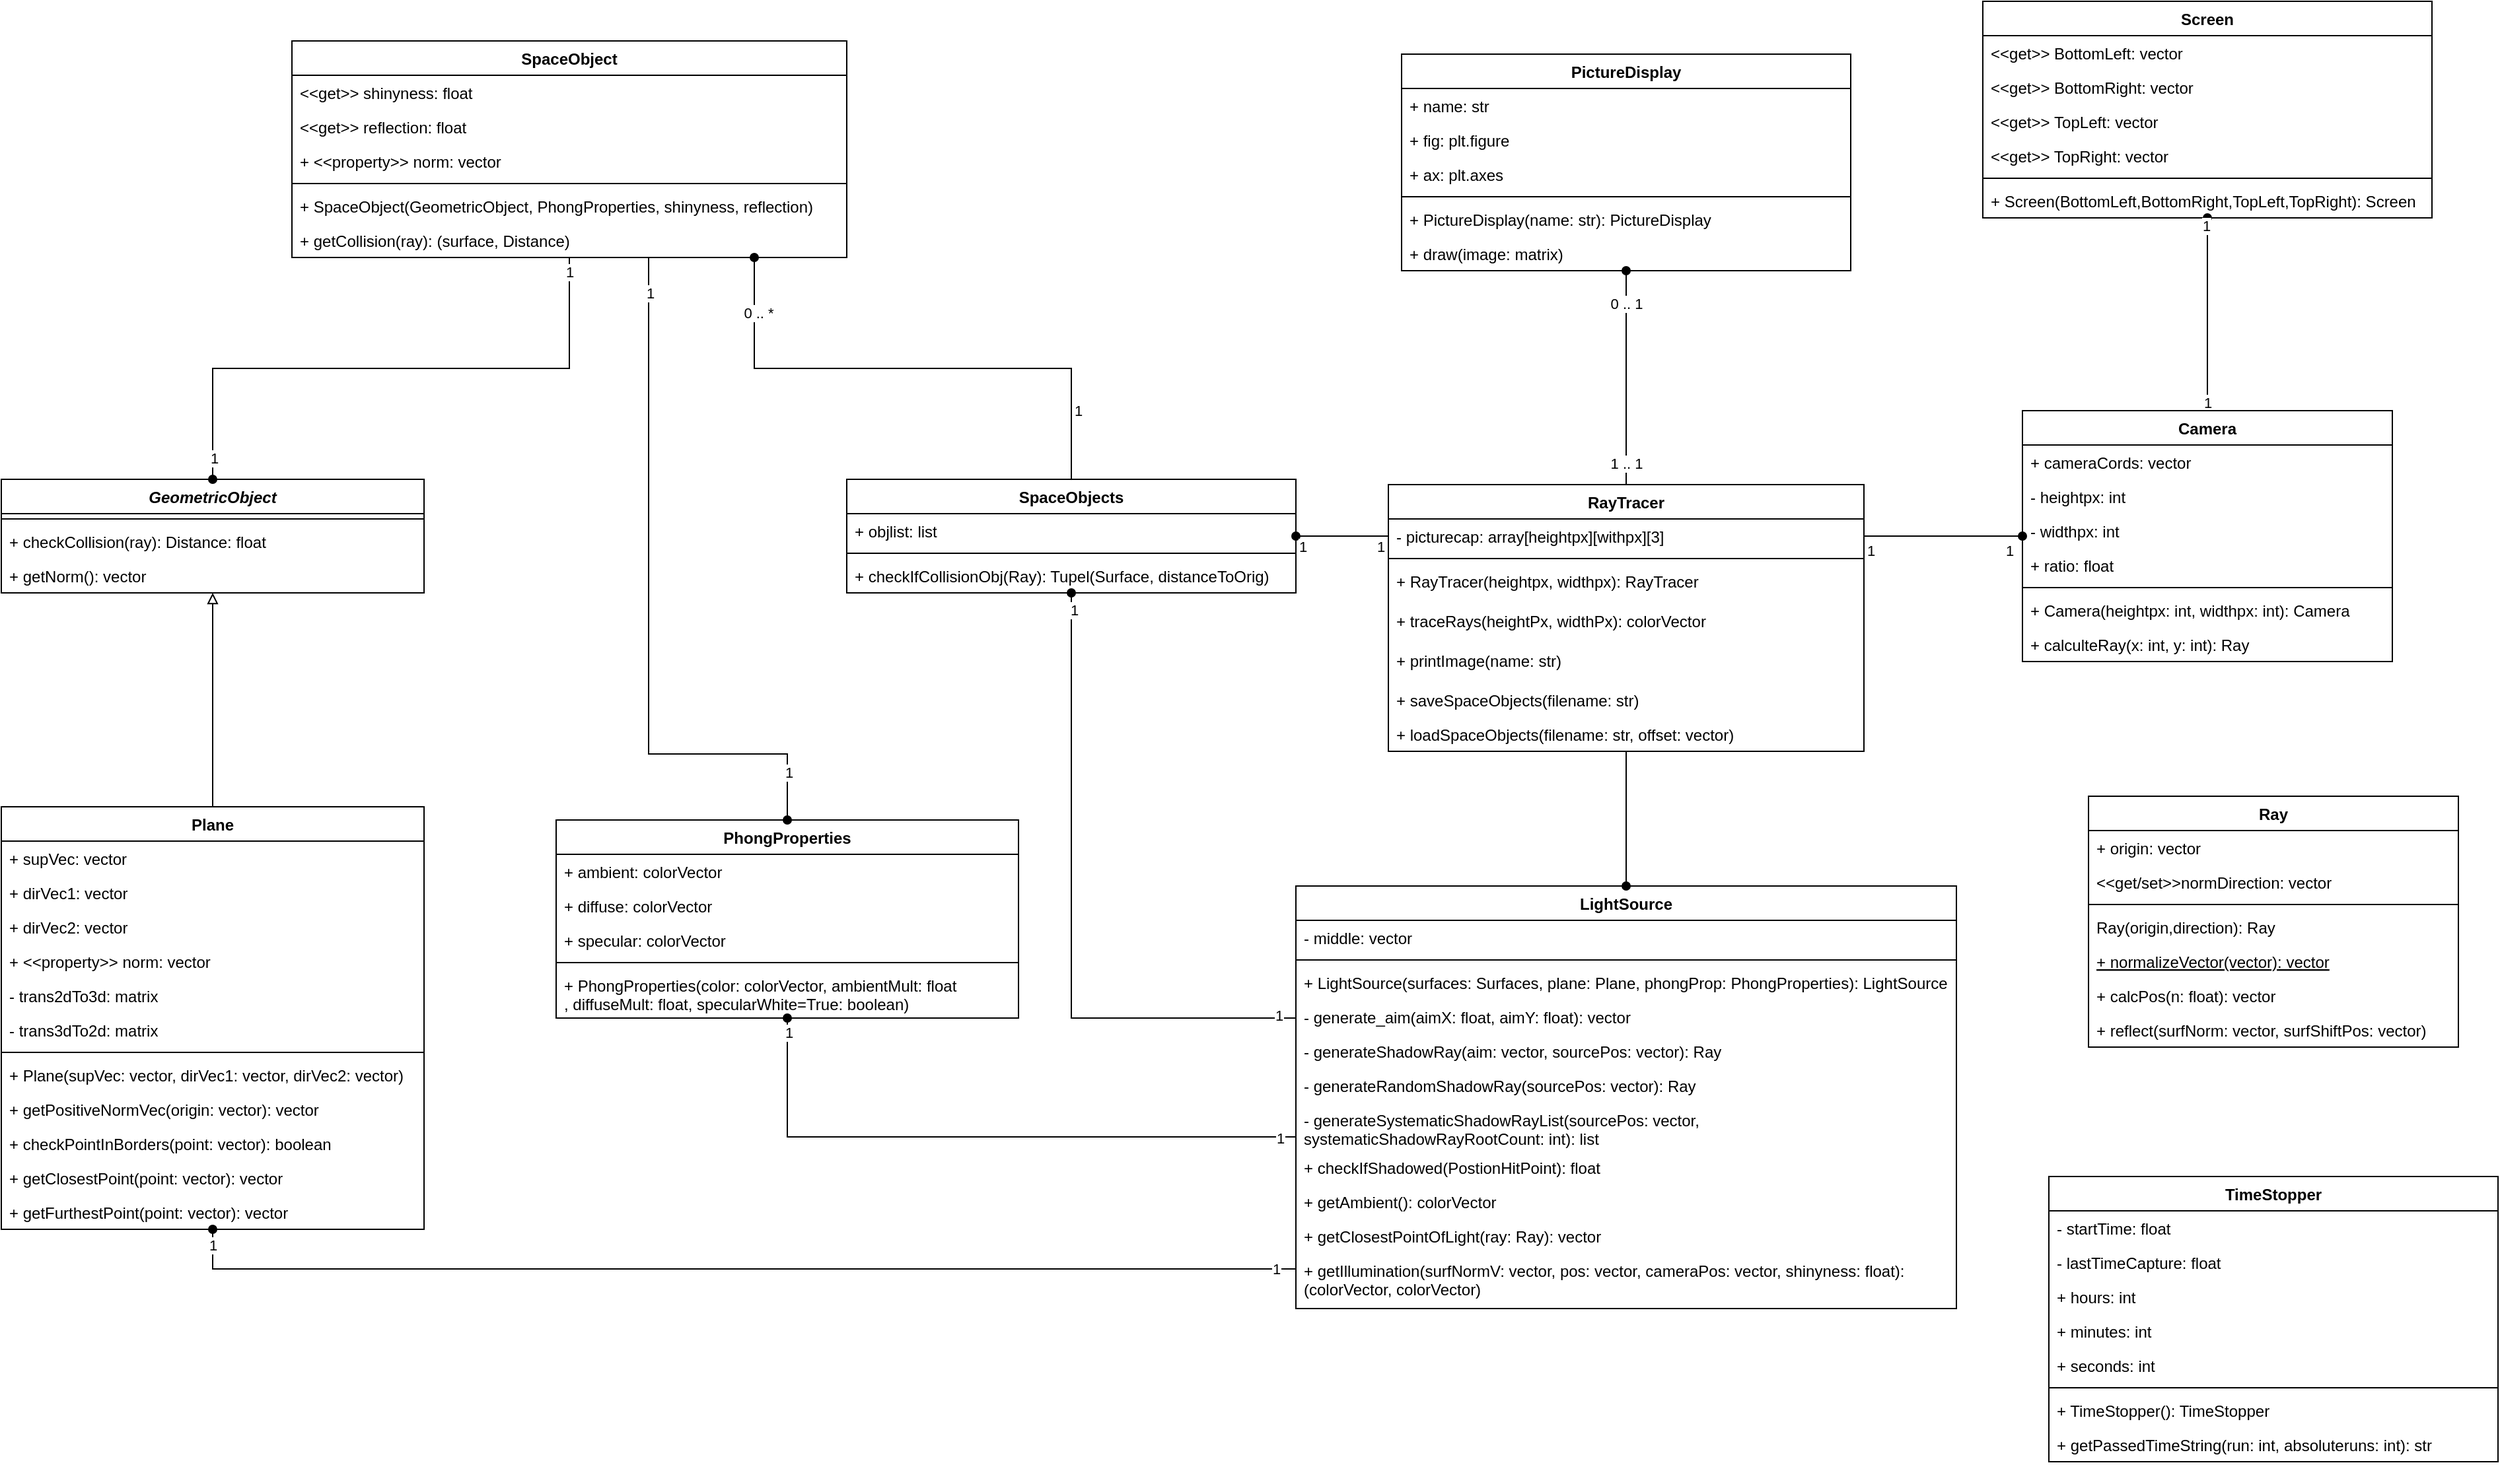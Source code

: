 <mxfile version="14.1.4" type="github">
  <diagram id="C5RBs43oDa-KdzZeNtuy" name="Page-1">
    <mxGraphModel dx="2922" dy="1973" grid="1" gridSize="10" guides="1" tooltips="1" connect="1" arrows="1" fold="1" page="1" pageScale="1" pageWidth="1500" pageHeight="1169" math="0" shadow="0">
      <root>
        <mxCell id="WIyWlLk6GJQsqaUBKTNV-0" />
        <mxCell id="WIyWlLk6GJQsqaUBKTNV-1" parent="WIyWlLk6GJQsqaUBKTNV-0" />
        <mxCell id="xA0XNcAtHobreGwFJSrl-75" style="edgeStyle=orthogonalEdgeStyle;rounded=0;orthogonalLoop=1;jettySize=auto;html=1;startArrow=oval;startFill=1;endArrow=none;endFill=0;" parent="WIyWlLk6GJQsqaUBKTNV-1" source="3vEcP0cab8kTDgmXyrk_-0" target="xA0XNcAtHobreGwFJSrl-71" edge="1">
          <mxGeometry relative="1" as="geometry">
            <Array as="points">
              <mxPoint x="420" y="-22" />
              <mxPoint x="660" y="-22" />
            </Array>
          </mxGeometry>
        </mxCell>
        <mxCell id="xA0XNcAtHobreGwFJSrl-76" value="0 .. *" style="edgeLabel;html=1;align=center;verticalAlign=middle;resizable=0;points=[];" parent="xA0XNcAtHobreGwFJSrl-75" vertex="1" connectable="0">
          <mxGeometry x="-0.753" relative="1" as="geometry">
            <mxPoint x="3" y="-9" as="offset" />
          </mxGeometry>
        </mxCell>
        <mxCell id="xA0XNcAtHobreGwFJSrl-77" value="1" style="edgeLabel;html=1;align=center;verticalAlign=middle;resizable=0;points=[];" parent="xA0XNcAtHobreGwFJSrl-75" vertex="1" connectable="0">
          <mxGeometry x="0.78" y="1" relative="1" as="geometry">
            <mxPoint x="4" y="-7" as="offset" />
          </mxGeometry>
        </mxCell>
        <mxCell id="xA0XNcAtHobreGwFJSrl-9" value="Ray" style="swimlane;fontStyle=1;align=center;verticalAlign=top;childLayout=stackLayout;horizontal=1;startSize=26;horizontalStack=0;resizeParent=1;resizeParentMax=0;resizeLast=0;collapsible=1;marginBottom=0;" parent="WIyWlLk6GJQsqaUBKTNV-1" vertex="1">
          <mxGeometry x="1430" y="302" width="280" height="190" as="geometry" />
        </mxCell>
        <mxCell id="xA0XNcAtHobreGwFJSrl-10" value="+ origin: vector&#xa;" style="text;strokeColor=none;fillColor=none;align=left;verticalAlign=top;spacingLeft=4;spacingRight=4;overflow=hidden;rotatable=0;points=[[0,0.5],[1,0.5]];portConstraint=eastwest;" parent="xA0XNcAtHobreGwFJSrl-9" vertex="1">
          <mxGeometry y="26" width="280" height="26" as="geometry" />
        </mxCell>
        <mxCell id="xA0XNcAtHobreGwFJSrl-52" value="&lt;&lt;get/set&gt;&gt;normDirection: vector" style="text;strokeColor=none;fillColor=none;align=left;verticalAlign=top;spacingLeft=4;spacingRight=4;overflow=hidden;rotatable=0;points=[[0,0.5],[1,0.5]];portConstraint=eastwest;" parent="xA0XNcAtHobreGwFJSrl-9" vertex="1">
          <mxGeometry y="52" width="280" height="26" as="geometry" />
        </mxCell>
        <mxCell id="xA0XNcAtHobreGwFJSrl-11" value="" style="line;strokeWidth=1;fillColor=none;align=left;verticalAlign=middle;spacingTop=-1;spacingLeft=3;spacingRight=3;rotatable=0;labelPosition=right;points=[];portConstraint=eastwest;" parent="xA0XNcAtHobreGwFJSrl-9" vertex="1">
          <mxGeometry y="78" width="280" height="8" as="geometry" />
        </mxCell>
        <mxCell id="xA0XNcAtHobreGwFJSrl-12" value="Ray(origin,direction): Ray" style="text;strokeColor=none;fillColor=none;align=left;verticalAlign=top;spacingLeft=4;spacingRight=4;overflow=hidden;rotatable=0;points=[[0,0.5],[1,0.5]];portConstraint=eastwest;" parent="xA0XNcAtHobreGwFJSrl-9" vertex="1">
          <mxGeometry y="86" width="280" height="26" as="geometry" />
        </mxCell>
        <mxCell id="DLcVSVue9XgoyhIsswaT-1" value="+ normalizeVector(vector): vector" style="text;strokeColor=none;fillColor=none;align=left;verticalAlign=top;spacingLeft=4;spacingRight=4;overflow=hidden;rotatable=0;points=[[0,0.5],[1,0.5]];portConstraint=eastwest;fontStyle=4" parent="xA0XNcAtHobreGwFJSrl-9" vertex="1">
          <mxGeometry y="112" width="280" height="26" as="geometry" />
        </mxCell>
        <mxCell id="rJ9RHbi7TF8wlJc5X133-2" value="+ calcPos(n: float): vector" style="text;strokeColor=none;fillColor=none;align=left;verticalAlign=top;spacingLeft=4;spacingRight=4;overflow=hidden;rotatable=0;points=[[0,0.5],[1,0.5]];portConstraint=eastwest;" parent="xA0XNcAtHobreGwFJSrl-9" vertex="1">
          <mxGeometry y="138" width="280" height="26" as="geometry" />
        </mxCell>
        <mxCell id="rJ9RHbi7TF8wlJc5X133-1" value="+ reflect(surfNorm: vector, surfShiftPos: vector)" style="text;strokeColor=none;fillColor=none;align=left;verticalAlign=top;spacingLeft=4;spacingRight=4;overflow=hidden;rotatable=0;points=[[0,0.5],[1,0.5]];portConstraint=eastwest;" parent="xA0XNcAtHobreGwFJSrl-9" vertex="1">
          <mxGeometry y="164" width="280" height="26" as="geometry" />
        </mxCell>
        <mxCell id="xA0XNcAtHobreGwFJSrl-18" value="Screen" style="swimlane;fontStyle=1;align=center;verticalAlign=top;childLayout=stackLayout;horizontal=1;startSize=26;horizontalStack=0;resizeParent=1;resizeParentMax=0;resizeLast=0;collapsible=1;marginBottom=0;" parent="WIyWlLk6GJQsqaUBKTNV-1" vertex="1">
          <mxGeometry x="1350" y="-300" width="340" height="164" as="geometry" />
        </mxCell>
        <mxCell id="xA0XNcAtHobreGwFJSrl-19" value="&lt;&lt;get&gt;&gt; BottomLeft: vector" style="text;strokeColor=none;fillColor=none;align=left;verticalAlign=top;spacingLeft=4;spacingRight=4;overflow=hidden;rotatable=0;points=[[0,0.5],[1,0.5]];portConstraint=eastwest;" parent="xA0XNcAtHobreGwFJSrl-18" vertex="1">
          <mxGeometry y="26" width="340" height="26" as="geometry" />
        </mxCell>
        <mxCell id="xA0XNcAtHobreGwFJSrl-53" value="&lt;&lt;get&gt;&gt; BottomRight: vector&#xa;" style="text;strokeColor=none;fillColor=none;align=left;verticalAlign=top;spacingLeft=4;spacingRight=4;overflow=hidden;rotatable=0;points=[[0,0.5],[1,0.5]];portConstraint=eastwest;" parent="xA0XNcAtHobreGwFJSrl-18" vertex="1">
          <mxGeometry y="52" width="340" height="26" as="geometry" />
        </mxCell>
        <mxCell id="xA0XNcAtHobreGwFJSrl-54" value="&lt;&lt;get&gt;&gt; TopLeft: vector" style="text;strokeColor=none;fillColor=none;align=left;verticalAlign=top;spacingLeft=4;spacingRight=4;overflow=hidden;rotatable=0;points=[[0,0.5],[1,0.5]];portConstraint=eastwest;" parent="xA0XNcAtHobreGwFJSrl-18" vertex="1">
          <mxGeometry y="78" width="340" height="26" as="geometry" />
        </mxCell>
        <mxCell id="xA0XNcAtHobreGwFJSrl-55" value="&lt;&lt;get&gt;&gt; TopRight: vector" style="text;strokeColor=none;fillColor=none;align=left;verticalAlign=top;spacingLeft=4;spacingRight=4;overflow=hidden;rotatable=0;points=[[0,0.5],[1,0.5]];portConstraint=eastwest;" parent="xA0XNcAtHobreGwFJSrl-18" vertex="1">
          <mxGeometry y="104" width="340" height="26" as="geometry" />
        </mxCell>
        <mxCell id="xA0XNcAtHobreGwFJSrl-20" value="" style="line;strokeWidth=1;fillColor=none;align=left;verticalAlign=middle;spacingTop=-1;spacingLeft=3;spacingRight=3;rotatable=0;labelPosition=right;points=[];portConstraint=eastwest;" parent="xA0XNcAtHobreGwFJSrl-18" vertex="1">
          <mxGeometry y="130" width="340" height="8" as="geometry" />
        </mxCell>
        <mxCell id="xA0XNcAtHobreGwFJSrl-21" value="+ Screen(BottomLeft,BottomRight,TopLeft,TopRight): Screen" style="text;strokeColor=none;fillColor=none;align=left;verticalAlign=top;spacingLeft=4;spacingRight=4;overflow=hidden;rotatable=0;points=[[0,0.5],[1,0.5]];portConstraint=eastwest;" parent="xA0XNcAtHobreGwFJSrl-18" vertex="1">
          <mxGeometry y="138" width="340" height="26" as="geometry" />
        </mxCell>
        <mxCell id="rJ9RHbi7TF8wlJc5X133-21" style="edgeStyle=orthogonalEdgeStyle;rounded=0;orthogonalLoop=1;jettySize=auto;html=1;endArrow=oval;endFill=1;" parent="WIyWlLk6GJQsqaUBKTNV-1" source="xA0XNcAtHobreGwFJSrl-48" target="rJ9RHbi7TF8wlJc5X133-13" edge="1">
          <mxGeometry relative="1" as="geometry" />
        </mxCell>
        <mxCell id="rJ9RHbi7TF8wlJc5X133-22" value="0 .. 1" style="edgeLabel;html=1;align=center;verticalAlign=middle;resizable=0;points=[];" parent="rJ9RHbi7TF8wlJc5X133-21" vertex="1" connectable="0">
          <mxGeometry x="0.707" relative="1" as="geometry">
            <mxPoint y="1" as="offset" />
          </mxGeometry>
        </mxCell>
        <mxCell id="rJ9RHbi7TF8wlJc5X133-23" value="1 .. 1" style="edgeLabel;html=1;align=center;verticalAlign=middle;resizable=0;points=[];" parent="rJ9RHbi7TF8wlJc5X133-21" vertex="1" connectable="0">
          <mxGeometry x="-0.789" relative="1" as="geometry">
            <mxPoint y="1" as="offset" />
          </mxGeometry>
        </mxCell>
        <mxCell id="xA0XNcAtHobreGwFJSrl-48" value="RayTracer" style="swimlane;fontStyle=1;align=center;verticalAlign=top;childLayout=stackLayout;horizontal=1;startSize=26;horizontalStack=0;resizeParent=1;resizeParentMax=0;resizeLast=0;collapsible=1;marginBottom=0;" parent="WIyWlLk6GJQsqaUBKTNV-1" vertex="1">
          <mxGeometry x="900" y="66" width="360" height="202" as="geometry" />
        </mxCell>
        <mxCell id="xA0XNcAtHobreGwFJSrl-57" value="- picturecap: array[heightpx][withpx][3]" style="text;strokeColor=none;fillColor=none;align=left;verticalAlign=top;spacingLeft=4;spacingRight=4;overflow=hidden;rotatable=0;points=[[0,0.5],[1,0.5]];portConstraint=eastwest;" parent="xA0XNcAtHobreGwFJSrl-48" vertex="1">
          <mxGeometry y="26" width="360" height="26" as="geometry" />
        </mxCell>
        <mxCell id="xA0XNcAtHobreGwFJSrl-50" value="" style="line;strokeWidth=1;fillColor=none;align=left;verticalAlign=middle;spacingTop=-1;spacingLeft=3;spacingRight=3;rotatable=0;labelPosition=right;points=[];portConstraint=eastwest;" parent="xA0XNcAtHobreGwFJSrl-48" vertex="1">
          <mxGeometry y="52" width="360" height="8" as="geometry" />
        </mxCell>
        <mxCell id="xA0XNcAtHobreGwFJSrl-51" value="+ RayTracer(heightpx, widthpx): RayTracer" style="text;strokeColor=none;fillColor=none;align=left;verticalAlign=top;spacingLeft=4;spacingRight=4;overflow=hidden;rotatable=0;points=[[0,0.5],[1,0.5]];portConstraint=eastwest;" parent="xA0XNcAtHobreGwFJSrl-48" vertex="1">
          <mxGeometry y="60" width="360" height="30" as="geometry" />
        </mxCell>
        <mxCell id="DLcVSVue9XgoyhIsswaT-2" value="+ traceRays(heightPx, widthPx): colorVector" style="text;strokeColor=none;fillColor=none;align=left;verticalAlign=top;spacingLeft=4;spacingRight=4;overflow=hidden;rotatable=0;points=[[0,0.5],[1,0.5]];portConstraint=eastwest;" parent="xA0XNcAtHobreGwFJSrl-48" vertex="1">
          <mxGeometry y="90" width="360" height="30" as="geometry" />
        </mxCell>
        <mxCell id="DLcVSVue9XgoyhIsswaT-4" value="+ printImage(name: str)" style="text;strokeColor=none;fillColor=none;align=left;verticalAlign=top;spacingLeft=4;spacingRight=4;overflow=hidden;rotatable=0;points=[[0,0.5],[1,0.5]];portConstraint=eastwest;" parent="xA0XNcAtHobreGwFJSrl-48" vertex="1">
          <mxGeometry y="120" width="360" height="30" as="geometry" />
        </mxCell>
        <mxCell id="gUUYZZN59Ha2sZDjYWdJ-0" value="+ saveSpaceObjects(filename: str)" style="text;strokeColor=none;fillColor=none;align=left;verticalAlign=top;spacingLeft=4;spacingRight=4;overflow=hidden;rotatable=0;points=[[0,0.5],[1,0.5]];portConstraint=eastwest;" vertex="1" parent="xA0XNcAtHobreGwFJSrl-48">
          <mxGeometry y="150" width="360" height="26" as="geometry" />
        </mxCell>
        <mxCell id="gUUYZZN59Ha2sZDjYWdJ-1" value="+ loadSpaceObjects(filename: str, offset: vector)" style="text;strokeColor=none;fillColor=none;align=left;verticalAlign=top;spacingLeft=4;spacingRight=4;overflow=hidden;rotatable=0;points=[[0,0.5],[1,0.5]];portConstraint=eastwest;" vertex="1" parent="xA0XNcAtHobreGwFJSrl-48">
          <mxGeometry y="176" width="360" height="26" as="geometry" />
        </mxCell>
        <mxCell id="DLcVSVue9XgoyhIsswaT-9" style="edgeStyle=orthogonalEdgeStyle;rounded=0;orthogonalLoop=1;jettySize=auto;html=1;exitX=0.5;exitY=0;exitDx=0;exitDy=0;startArrow=none;startFill=0;endArrow=oval;endFill=1;" parent="WIyWlLk6GJQsqaUBKTNV-1" source="xA0XNcAtHobreGwFJSrl-43" target="xA0XNcAtHobreGwFJSrl-18" edge="1">
          <mxGeometry relative="1" as="geometry" />
        </mxCell>
        <mxCell id="DLcVSVue9XgoyhIsswaT-14" value="1" style="edgeLabel;html=1;align=center;verticalAlign=middle;resizable=0;points=[];" parent="DLcVSVue9XgoyhIsswaT-9" vertex="1" connectable="0">
          <mxGeometry x="-0.914" relative="1" as="geometry">
            <mxPoint as="offset" />
          </mxGeometry>
        </mxCell>
        <mxCell id="DLcVSVue9XgoyhIsswaT-15" value="1" style="edgeLabel;html=1;align=center;verticalAlign=middle;resizable=0;points=[];" parent="DLcVSVue9XgoyhIsswaT-9" vertex="1" connectable="0">
          <mxGeometry x="0.924" y="1" relative="1" as="geometry">
            <mxPoint as="offset" />
          </mxGeometry>
        </mxCell>
        <mxCell id="xA0XNcAtHobreGwFJSrl-43" value="Camera" style="swimlane;fontStyle=1;align=center;verticalAlign=top;childLayout=stackLayout;horizontal=1;startSize=26;horizontalStack=0;resizeParent=1;resizeParentMax=0;resizeLast=0;collapsible=1;marginBottom=0;" parent="WIyWlLk6GJQsqaUBKTNV-1" vertex="1">
          <mxGeometry x="1380" y="10" width="280" height="190" as="geometry" />
        </mxCell>
        <mxCell id="xA0XNcAtHobreGwFJSrl-63" value="+ cameraCords: vector" style="text;strokeColor=none;fillColor=none;align=left;verticalAlign=top;spacingLeft=4;spacingRight=4;overflow=hidden;rotatable=0;points=[[0,0.5],[1,0.5]];portConstraint=eastwest;" parent="xA0XNcAtHobreGwFJSrl-43" vertex="1">
          <mxGeometry y="26" width="280" height="26" as="geometry" />
        </mxCell>
        <mxCell id="xA0XNcAtHobreGwFJSrl-56" value="- heightpx: int " style="text;strokeColor=none;fillColor=none;align=left;verticalAlign=top;spacingLeft=4;spacingRight=4;overflow=hidden;rotatable=0;points=[[0,0.5],[1,0.5]];portConstraint=eastwest;" parent="xA0XNcAtHobreGwFJSrl-43" vertex="1">
          <mxGeometry y="52" width="280" height="26" as="geometry" />
        </mxCell>
        <mxCell id="xA0XNcAtHobreGwFJSrl-44" value="- widthpx: int&#xa;" style="text;strokeColor=none;fillColor=none;align=left;verticalAlign=top;spacingLeft=4;spacingRight=4;overflow=hidden;rotatable=0;points=[[0,0.5],[1,0.5]];portConstraint=eastwest;" parent="xA0XNcAtHobreGwFJSrl-43" vertex="1">
          <mxGeometry y="78" width="280" height="26" as="geometry" />
        </mxCell>
        <mxCell id="rJ9RHbi7TF8wlJc5X133-0" value="+ ratio: float" style="text;strokeColor=none;fillColor=none;align=left;verticalAlign=top;spacingLeft=4;spacingRight=4;overflow=hidden;rotatable=0;points=[[0,0.5],[1,0.5]];portConstraint=eastwest;" parent="xA0XNcAtHobreGwFJSrl-43" vertex="1">
          <mxGeometry y="104" width="280" height="26" as="geometry" />
        </mxCell>
        <mxCell id="xA0XNcAtHobreGwFJSrl-45" value="" style="line;strokeWidth=1;fillColor=none;align=left;verticalAlign=middle;spacingTop=-1;spacingLeft=3;spacingRight=3;rotatable=0;labelPosition=right;points=[];portConstraint=eastwest;" parent="xA0XNcAtHobreGwFJSrl-43" vertex="1">
          <mxGeometry y="130" width="280" height="8" as="geometry" />
        </mxCell>
        <mxCell id="xA0XNcAtHobreGwFJSrl-46" value="+ Camera(heightpx: int, widthpx: int): Camera" style="text;strokeColor=none;fillColor=none;align=left;verticalAlign=top;spacingLeft=4;spacingRight=4;overflow=hidden;rotatable=0;points=[[0,0.5],[1,0.5]];portConstraint=eastwest;" parent="xA0XNcAtHobreGwFJSrl-43" vertex="1">
          <mxGeometry y="138" width="280" height="26" as="geometry" />
        </mxCell>
        <mxCell id="xA0XNcAtHobreGwFJSrl-62" value="+ calculteRay(x: int, y: int): Ray" style="text;strokeColor=none;fillColor=none;align=left;verticalAlign=top;spacingLeft=4;spacingRight=4;overflow=hidden;rotatable=0;points=[[0,0.5],[1,0.5]];portConstraint=eastwest;" parent="xA0XNcAtHobreGwFJSrl-43" vertex="1">
          <mxGeometry y="164" width="280" height="26" as="geometry" />
        </mxCell>
        <mxCell id="xA0XNcAtHobreGwFJSrl-71" value="SpaceObjects" style="swimlane;fontStyle=1;align=center;verticalAlign=top;childLayout=stackLayout;horizontal=1;startSize=26;horizontalStack=0;resizeParent=1;resizeParentMax=0;resizeLast=0;collapsible=1;marginBottom=0;" parent="WIyWlLk6GJQsqaUBKTNV-1" vertex="1">
          <mxGeometry x="490" y="62" width="340" height="86" as="geometry" />
        </mxCell>
        <mxCell id="xA0XNcAtHobreGwFJSrl-72" value="+ objlist: list" style="text;strokeColor=none;fillColor=none;align=left;verticalAlign=top;spacingLeft=4;spacingRight=4;overflow=hidden;rotatable=0;points=[[0,0.5],[1,0.5]];portConstraint=eastwest;" parent="xA0XNcAtHobreGwFJSrl-71" vertex="1">
          <mxGeometry y="26" width="340" height="26" as="geometry" />
        </mxCell>
        <mxCell id="xA0XNcAtHobreGwFJSrl-73" value="" style="line;strokeWidth=1;fillColor=none;align=left;verticalAlign=middle;spacingTop=-1;spacingLeft=3;spacingRight=3;rotatable=0;labelPosition=right;points=[];portConstraint=eastwest;" parent="xA0XNcAtHobreGwFJSrl-71" vertex="1">
          <mxGeometry y="52" width="340" height="8" as="geometry" />
        </mxCell>
        <mxCell id="xA0XNcAtHobreGwFJSrl-83" value="+ checkIfCollisionObj(Ray): Tupel(Surface, distanceToOrig)" style="text;strokeColor=none;fillColor=none;align=left;verticalAlign=top;spacingLeft=4;spacingRight=4;overflow=hidden;rotatable=0;points=[[0,0.5],[1,0.5]];portConstraint=eastwest;" parent="xA0XNcAtHobreGwFJSrl-71" vertex="1">
          <mxGeometry y="60" width="340" height="26" as="geometry" />
        </mxCell>
        <mxCell id="xA0XNcAtHobreGwFJSrl-79" style="edgeStyle=orthogonalEdgeStyle;rounded=0;orthogonalLoop=1;jettySize=auto;html=1;startArrow=none;startFill=0;endArrow=oval;endFill=1;" parent="WIyWlLk6GJQsqaUBKTNV-1" source="YblMqJhnmN97O4RaRaiR-10" target="xA0XNcAtHobreGwFJSrl-71" edge="1">
          <mxGeometry relative="1" as="geometry">
            <mxPoint x="720" y="210" as="targetPoint" />
            <Array as="points">
              <mxPoint x="660" y="470" />
            </Array>
            <mxPoint x="760" y="560" as="sourcePoint" />
          </mxGeometry>
        </mxCell>
        <mxCell id="DLcVSVue9XgoyhIsswaT-16" value="1" style="edgeLabel;html=1;align=center;verticalAlign=middle;resizable=0;points=[];" parent="xA0XNcAtHobreGwFJSrl-79" vertex="1" connectable="0">
          <mxGeometry x="0.949" y="-2" relative="1" as="geometry">
            <mxPoint as="offset" />
          </mxGeometry>
        </mxCell>
        <mxCell id="DLcVSVue9XgoyhIsswaT-17" value="1" style="edgeLabel;html=1;align=center;verticalAlign=middle;resizable=0;points=[];" parent="xA0XNcAtHobreGwFJSrl-79" vertex="1" connectable="0">
          <mxGeometry x="-0.946" y="-2" relative="1" as="geometry">
            <mxPoint as="offset" />
          </mxGeometry>
        </mxCell>
        <mxCell id="DLcVSVue9XgoyhIsswaT-7" style="edgeStyle=orthogonalEdgeStyle;rounded=0;orthogonalLoop=1;jettySize=auto;html=1;exitX=1;exitY=0.5;exitDx=0;exitDy=0;endArrow=oval;endFill=1;" parent="WIyWlLk6GJQsqaUBKTNV-1" source="xA0XNcAtHobreGwFJSrl-57" target="xA0XNcAtHobreGwFJSrl-43" edge="1">
          <mxGeometry relative="1" as="geometry" />
        </mxCell>
        <mxCell id="DLcVSVue9XgoyhIsswaT-12" value="1" style="edgeLabel;html=1;align=center;verticalAlign=middle;resizable=0;points=[];" parent="DLcVSVue9XgoyhIsswaT-7" vertex="1" connectable="0">
          <mxGeometry x="-0.921" y="-1" relative="1" as="geometry">
            <mxPoint y="10" as="offset" />
          </mxGeometry>
        </mxCell>
        <mxCell id="DLcVSVue9XgoyhIsswaT-13" value="1" style="edgeLabel;html=1;align=center;verticalAlign=middle;resizable=0;points=[];" parent="DLcVSVue9XgoyhIsswaT-7" vertex="1" connectable="0">
          <mxGeometry x="0.837" relative="1" as="geometry">
            <mxPoint y="11" as="offset" />
          </mxGeometry>
        </mxCell>
        <mxCell id="DLcVSVue9XgoyhIsswaT-8" style="edgeStyle=orthogonalEdgeStyle;rounded=0;orthogonalLoop=1;jettySize=auto;html=1;exitX=0;exitY=0.5;exitDx=0;exitDy=0;endArrow=oval;endFill=1;" parent="WIyWlLk6GJQsqaUBKTNV-1" source="xA0XNcAtHobreGwFJSrl-57" target="xA0XNcAtHobreGwFJSrl-71" edge="1">
          <mxGeometry relative="1" as="geometry" />
        </mxCell>
        <mxCell id="DLcVSVue9XgoyhIsswaT-18" value="1" style="edgeLabel;html=1;align=center;verticalAlign=middle;resizable=0;points=[];" parent="DLcVSVue9XgoyhIsswaT-8" vertex="1" connectable="0">
          <mxGeometry x="-0.829" y="-2" relative="1" as="geometry">
            <mxPoint y="10" as="offset" />
          </mxGeometry>
        </mxCell>
        <mxCell id="DLcVSVue9XgoyhIsswaT-21" value="1" style="edgeLabel;html=1;align=center;verticalAlign=middle;resizable=0;points=[];" parent="DLcVSVue9XgoyhIsswaT-8" vertex="1" connectable="0">
          <mxGeometry x="0.714" y="2" relative="1" as="geometry">
            <mxPoint x="-5.43" y="6" as="offset" />
          </mxGeometry>
        </mxCell>
        <mxCell id="YblMqJhnmN97O4RaRaiR-26" style="edgeStyle=orthogonalEdgeStyle;rounded=0;orthogonalLoop=1;jettySize=auto;html=1;exitX=0.5;exitY=1;exitDx=0;exitDy=0;startArrow=oval;startFill=1;endArrow=none;endFill=0;" parent="WIyWlLk6GJQsqaUBKTNV-1" source="YblMqJhnmN97O4RaRaiR-0" target="YblMqJhnmN97O4RaRaiR-10" edge="1">
          <mxGeometry relative="1" as="geometry">
            <Array as="points">
              <mxPoint x="10" y="660" />
            </Array>
          </mxGeometry>
        </mxCell>
        <mxCell id="YblMqJhnmN97O4RaRaiR-35" value="1" style="edgeLabel;html=1;align=center;verticalAlign=middle;resizable=0;points=[];" parent="YblMqJhnmN97O4RaRaiR-26" vertex="1" connectable="0">
          <mxGeometry x="-0.972" relative="1" as="geometry">
            <mxPoint as="offset" />
          </mxGeometry>
        </mxCell>
        <mxCell id="YblMqJhnmN97O4RaRaiR-37" value="1" style="edgeLabel;html=1;align=center;verticalAlign=middle;resizable=0;points=[];" parent="YblMqJhnmN97O4RaRaiR-26" vertex="1" connectable="0">
          <mxGeometry x="0.965" relative="1" as="geometry">
            <mxPoint as="offset" />
          </mxGeometry>
        </mxCell>
        <mxCell id="3vEcP0cab8kTDgmXyrk_-13" style="edgeStyle=orthogonalEdgeStyle;rounded=0;orthogonalLoop=1;jettySize=auto;html=1;exitX=0.5;exitY=0;exitDx=0;exitDy=0;startArrow=none;startFill=0;endArrow=block;endFill=0;" parent="WIyWlLk6GJQsqaUBKTNV-1" source="YblMqJhnmN97O4RaRaiR-0" target="3vEcP0cab8kTDgmXyrk_-6" edge="1">
          <mxGeometry relative="1" as="geometry" />
        </mxCell>
        <mxCell id="YblMqJhnmN97O4RaRaiR-0" value="Plane" style="swimlane;fontStyle=1;align=center;verticalAlign=top;childLayout=stackLayout;horizontal=1;startSize=26;horizontalStack=0;resizeParent=1;resizeParentMax=0;resizeLast=0;collapsible=1;marginBottom=0;" parent="WIyWlLk6GJQsqaUBKTNV-1" vertex="1">
          <mxGeometry x="-150" y="310" width="320" height="320" as="geometry" />
        </mxCell>
        <mxCell id="YblMqJhnmN97O4RaRaiR-1" value="+ supVec: vector" style="text;strokeColor=none;fillColor=none;align=left;verticalAlign=top;spacingLeft=4;spacingRight=4;overflow=hidden;rotatable=0;points=[[0,0.5],[1,0.5]];portConstraint=eastwest;" parent="YblMqJhnmN97O4RaRaiR-0" vertex="1">
          <mxGeometry y="26" width="320" height="26" as="geometry" />
        </mxCell>
        <mxCell id="YblMqJhnmN97O4RaRaiR-4" value="+ dirVec1: vector" style="text;strokeColor=none;fillColor=none;align=left;verticalAlign=top;spacingLeft=4;spacingRight=4;overflow=hidden;rotatable=0;points=[[0,0.5],[1,0.5]];portConstraint=eastwest;" parent="YblMqJhnmN97O4RaRaiR-0" vertex="1">
          <mxGeometry y="52" width="320" height="26" as="geometry" />
        </mxCell>
        <mxCell id="YblMqJhnmN97O4RaRaiR-6" value="+ dirVec2: vector" style="text;strokeColor=none;fillColor=none;align=left;verticalAlign=top;spacingLeft=4;spacingRight=4;overflow=hidden;rotatable=0;points=[[0,0.5],[1,0.5]];portConstraint=eastwest;" parent="YblMqJhnmN97O4RaRaiR-0" vertex="1">
          <mxGeometry y="78" width="320" height="26" as="geometry" />
        </mxCell>
        <mxCell id="IABuSJqJelBDzB3_0y4K-2" value="+ &lt;&lt;property&gt;&gt; norm: vector" style="text;strokeColor=none;fillColor=none;align=left;verticalAlign=top;spacingLeft=4;spacingRight=4;overflow=hidden;rotatable=0;points=[[0,0.5],[1,0.5]];portConstraint=eastwest;" parent="YblMqJhnmN97O4RaRaiR-0" vertex="1">
          <mxGeometry y="104" width="320" height="26" as="geometry" />
        </mxCell>
        <mxCell id="IABuSJqJelBDzB3_0y4K-11" value="- trans2dTo3d: matrix" style="text;strokeColor=none;fillColor=none;align=left;verticalAlign=top;spacingLeft=4;spacingRight=4;overflow=hidden;rotatable=0;points=[[0,0.5],[1,0.5]];portConstraint=eastwest;" parent="YblMqJhnmN97O4RaRaiR-0" vertex="1">
          <mxGeometry y="130" width="320" height="26" as="geometry" />
        </mxCell>
        <mxCell id="IABuSJqJelBDzB3_0y4K-13" value="- trans3dTo2d: matrix" style="text;strokeColor=none;fillColor=none;align=left;verticalAlign=top;spacingLeft=4;spacingRight=4;overflow=hidden;rotatable=0;points=[[0,0.5],[1,0.5]];portConstraint=eastwest;" parent="YblMqJhnmN97O4RaRaiR-0" vertex="1">
          <mxGeometry y="156" width="320" height="26" as="geometry" />
        </mxCell>
        <mxCell id="YblMqJhnmN97O4RaRaiR-2" value="" style="line;strokeWidth=1;fillColor=none;align=left;verticalAlign=middle;spacingTop=-1;spacingLeft=3;spacingRight=3;rotatable=0;labelPosition=right;points=[];portConstraint=eastwest;" parent="YblMqJhnmN97O4RaRaiR-0" vertex="1">
          <mxGeometry y="182" width="320" height="8" as="geometry" />
        </mxCell>
        <mxCell id="IABuSJqJelBDzB3_0y4K-14" value="+ Plane(supVec: vector, dirVec1: vector, dirVec2: vector)" style="text;strokeColor=none;fillColor=none;align=left;verticalAlign=top;spacingLeft=4;spacingRight=4;overflow=hidden;rotatable=0;points=[[0,0.5],[1,0.5]];portConstraint=eastwest;" parent="YblMqJhnmN97O4RaRaiR-0" vertex="1">
          <mxGeometry y="190" width="320" height="26" as="geometry" />
        </mxCell>
        <mxCell id="IABuSJqJelBDzB3_0y4K-7" value="+ getPositiveNormVec(origin: vector): vector" style="text;strokeColor=none;fillColor=none;align=left;verticalAlign=top;spacingLeft=4;spacingRight=4;overflow=hidden;rotatable=0;points=[[0,0.5],[1,0.5]];portConstraint=eastwest;" parent="YblMqJhnmN97O4RaRaiR-0" vertex="1">
          <mxGeometry y="216" width="320" height="26" as="geometry" />
        </mxCell>
        <mxCell id="IABuSJqJelBDzB3_0y4K-8" value="+ checkPointInBorders(point: vector): boolean" style="text;strokeColor=none;fillColor=none;align=left;verticalAlign=top;spacingLeft=4;spacingRight=4;overflow=hidden;rotatable=0;points=[[0,0.5],[1,0.5]];portConstraint=eastwest;" parent="YblMqJhnmN97O4RaRaiR-0" vertex="1">
          <mxGeometry y="242" width="320" height="26" as="geometry" />
        </mxCell>
        <mxCell id="IABuSJqJelBDzB3_0y4K-9" value="+ getClosestPoint(point: vector): vector" style="text;strokeColor=none;fillColor=none;align=left;verticalAlign=top;spacingLeft=4;spacingRight=4;overflow=hidden;rotatable=0;points=[[0,0.5],[1,0.5]];portConstraint=eastwest;" parent="YblMqJhnmN97O4RaRaiR-0" vertex="1">
          <mxGeometry y="268" width="320" height="26" as="geometry" />
        </mxCell>
        <mxCell id="IABuSJqJelBDzB3_0y4K-10" value="+ getFurthestPoint(point: vector): vector" style="text;strokeColor=none;fillColor=none;align=left;verticalAlign=top;spacingLeft=4;spacingRight=4;overflow=hidden;rotatable=0;points=[[0,0.5],[1,0.5]];portConstraint=eastwest;" parent="YblMqJhnmN97O4RaRaiR-0" vertex="1">
          <mxGeometry y="294" width="320" height="26" as="geometry" />
        </mxCell>
        <mxCell id="YblMqJhnmN97O4RaRaiR-10" value="LightSource" style="swimlane;fontStyle=1;align=center;verticalAlign=top;childLayout=stackLayout;horizontal=1;startSize=26;horizontalStack=0;resizeParent=1;resizeParentMax=0;resizeLast=0;collapsible=1;marginBottom=0;" parent="WIyWlLk6GJQsqaUBKTNV-1" vertex="1">
          <mxGeometry x="830" y="370" width="500" height="320" as="geometry" />
        </mxCell>
        <mxCell id="rJ9RHbi7TF8wlJc5X133-24" value="- middle: vector" style="text;strokeColor=none;fillColor=none;align=left;verticalAlign=top;spacingLeft=4;spacingRight=4;overflow=hidden;rotatable=0;points=[[0,0.5],[1,0.5]];portConstraint=eastwest;" parent="YblMqJhnmN97O4RaRaiR-10" vertex="1">
          <mxGeometry y="26" width="500" height="26" as="geometry" />
        </mxCell>
        <mxCell id="YblMqJhnmN97O4RaRaiR-12" value="" style="line;strokeWidth=1;fillColor=none;align=left;verticalAlign=middle;spacingTop=-1;spacingLeft=3;spacingRight=3;rotatable=0;labelPosition=right;points=[];portConstraint=eastwest;" parent="YblMqJhnmN97O4RaRaiR-10" vertex="1">
          <mxGeometry y="52" width="500" height="8" as="geometry" />
        </mxCell>
        <mxCell id="IABuSJqJelBDzB3_0y4K-21" value="+ LightSource(surfaces: Surfaces, plane: Plane, phongProp: PhongProperties): LightSource" style="text;strokeColor=none;fillColor=none;align=left;verticalAlign=top;spacingLeft=4;spacingRight=4;overflow=hidden;rotatable=0;points=[[0,0.5],[1,0.5]];portConstraint=eastwest;" parent="YblMqJhnmN97O4RaRaiR-10" vertex="1">
          <mxGeometry y="60" width="500" height="26" as="geometry" />
        </mxCell>
        <mxCell id="IABuSJqJelBDzB3_0y4K-18" value="- generate_aim(aimX: float, aimY: float): vector" style="text;strokeColor=none;fillColor=none;align=left;verticalAlign=top;spacingLeft=4;spacingRight=4;overflow=hidden;rotatable=0;points=[[0,0.5],[1,0.5]];portConstraint=eastwest;" parent="YblMqJhnmN97O4RaRaiR-10" vertex="1">
          <mxGeometry y="86" width="500" height="26" as="geometry" />
        </mxCell>
        <mxCell id="IABuSJqJelBDzB3_0y4K-19" value="- generateShadowRay(aim: vector, sourcePos: vector): Ray" style="text;strokeColor=none;fillColor=none;align=left;verticalAlign=top;spacingLeft=4;spacingRight=4;overflow=hidden;rotatable=0;points=[[0,0.5],[1,0.5]];portConstraint=eastwest;" parent="YblMqJhnmN97O4RaRaiR-10" vertex="1">
          <mxGeometry y="112" width="500" height="26" as="geometry" />
        </mxCell>
        <mxCell id="IABuSJqJelBDzB3_0y4K-20" value="- generateRandomShadowRay(sourcePos: vector): Ray" style="text;strokeColor=none;fillColor=none;align=left;verticalAlign=top;spacingLeft=4;spacingRight=4;overflow=hidden;rotatable=0;points=[[0,0.5],[1,0.5]];portConstraint=eastwest;" parent="YblMqJhnmN97O4RaRaiR-10" vertex="1">
          <mxGeometry y="138" width="500" height="26" as="geometry" />
        </mxCell>
        <mxCell id="IABuSJqJelBDzB3_0y4K-22" value="- generateSystematicShadowRayList(sourcePos: vector,&#xa;systematicShadowRayRootCount: int): list&#xa;" style="text;strokeColor=none;fillColor=none;align=left;verticalAlign=top;spacingLeft=4;spacingRight=4;overflow=hidden;rotatable=0;points=[[0,0.5],[1,0.5]];portConstraint=eastwest;" parent="YblMqJhnmN97O4RaRaiR-10" vertex="1">
          <mxGeometry y="164" width="500" height="36" as="geometry" />
        </mxCell>
        <mxCell id="YblMqJhnmN97O4RaRaiR-13" value="+ checkIfShadowed(PostionHitPoint): float" style="text;strokeColor=none;fillColor=none;align=left;verticalAlign=top;spacingLeft=4;spacingRight=4;overflow=hidden;rotatable=0;points=[[0,0.5],[1,0.5]];portConstraint=eastwest;" parent="YblMqJhnmN97O4RaRaiR-10" vertex="1">
          <mxGeometry y="200" width="500" height="26" as="geometry" />
        </mxCell>
        <mxCell id="IABuSJqJelBDzB3_0y4K-23" value="+ getAmbient(): colorVector" style="text;strokeColor=none;fillColor=none;align=left;verticalAlign=top;spacingLeft=4;spacingRight=4;overflow=hidden;rotatable=0;points=[[0,0.5],[1,0.5]];portConstraint=eastwest;" parent="YblMqJhnmN97O4RaRaiR-10" vertex="1">
          <mxGeometry y="226" width="500" height="26" as="geometry" />
        </mxCell>
        <mxCell id="IABuSJqJelBDzB3_0y4K-24" value="+ getClosestPointOfLight(ray: Ray): vector" style="text;strokeColor=none;fillColor=none;align=left;verticalAlign=top;spacingLeft=4;spacingRight=4;overflow=hidden;rotatable=0;points=[[0,0.5],[1,0.5]];portConstraint=eastwest;" parent="YblMqJhnmN97O4RaRaiR-10" vertex="1">
          <mxGeometry y="252" width="500" height="26" as="geometry" />
        </mxCell>
        <mxCell id="IABuSJqJelBDzB3_0y4K-25" value="+ getIllumination(surfNormV: vector, pos: vector, cameraPos: vector, shinyness: float):&#xa;(colorVector, colorVector)&#xa;" style="text;strokeColor=none;fillColor=none;align=left;verticalAlign=top;spacingLeft=4;spacingRight=4;overflow=hidden;rotatable=0;points=[[0,0.5],[1,0.5]];portConstraint=eastwest;" parent="YblMqJhnmN97O4RaRaiR-10" vertex="1">
          <mxGeometry y="278" width="500" height="42" as="geometry" />
        </mxCell>
        <mxCell id="YblMqJhnmN97O4RaRaiR-25" style="edgeStyle=orthogonalEdgeStyle;rounded=0;orthogonalLoop=1;jettySize=auto;html=1;exitX=0.5;exitY=1;exitDx=0;exitDy=0;startArrow=oval;startFill=1;endArrow=none;endFill=0;" parent="WIyWlLk6GJQsqaUBKTNV-1" source="YblMqJhnmN97O4RaRaiR-17" target="YblMqJhnmN97O4RaRaiR-10" edge="1">
          <mxGeometry relative="1" as="geometry">
            <Array as="points">
              <mxPoint x="445" y="560" />
            </Array>
          </mxGeometry>
        </mxCell>
        <mxCell id="YblMqJhnmN97O4RaRaiR-34" value="1" style="edgeLabel;html=1;align=center;verticalAlign=middle;resizable=0;points=[];" parent="YblMqJhnmN97O4RaRaiR-25" vertex="1" connectable="0">
          <mxGeometry x="-0.953" y="1" relative="1" as="geometry">
            <mxPoint as="offset" />
          </mxGeometry>
        </mxCell>
        <mxCell id="YblMqJhnmN97O4RaRaiR-36" value="1" style="edgeLabel;html=1;align=center;verticalAlign=middle;resizable=0;points=[];" parent="YblMqJhnmN97O4RaRaiR-25" vertex="1" connectable="0">
          <mxGeometry x="0.95" y="-1" relative="1" as="geometry">
            <mxPoint as="offset" />
          </mxGeometry>
        </mxCell>
        <mxCell id="YblMqJhnmN97O4RaRaiR-17" value="PhongProperties" style="swimlane;fontStyle=1;align=center;verticalAlign=top;childLayout=stackLayout;horizontal=1;startSize=26;horizontalStack=0;resizeParent=1;resizeParentMax=0;resizeLast=0;collapsible=1;marginBottom=0;" parent="WIyWlLk6GJQsqaUBKTNV-1" vertex="1">
          <mxGeometry x="270" y="320" width="350" height="150" as="geometry" />
        </mxCell>
        <mxCell id="YblMqJhnmN97O4RaRaiR-18" value="+ ambient: colorVector" style="text;strokeColor=none;fillColor=none;align=left;verticalAlign=top;spacingLeft=4;spacingRight=4;overflow=hidden;rotatable=0;points=[[0,0.5],[1,0.5]];portConstraint=eastwest;" parent="YblMqJhnmN97O4RaRaiR-17" vertex="1">
          <mxGeometry y="26" width="350" height="26" as="geometry" />
        </mxCell>
        <mxCell id="YblMqJhnmN97O4RaRaiR-22" value="+ diffuse: colorVector" style="text;strokeColor=none;fillColor=none;align=left;verticalAlign=top;spacingLeft=4;spacingRight=4;overflow=hidden;rotatable=0;points=[[0,0.5],[1,0.5]];portConstraint=eastwest;" parent="YblMqJhnmN97O4RaRaiR-17" vertex="1">
          <mxGeometry y="52" width="350" height="26" as="geometry" />
        </mxCell>
        <mxCell id="YblMqJhnmN97O4RaRaiR-23" value="+ specular: colorVector" style="text;strokeColor=none;fillColor=none;align=left;verticalAlign=top;spacingLeft=4;spacingRight=4;overflow=hidden;rotatable=0;points=[[0,0.5],[1,0.5]];portConstraint=eastwest;" parent="YblMqJhnmN97O4RaRaiR-17" vertex="1">
          <mxGeometry y="78" width="350" height="26" as="geometry" />
        </mxCell>
        <mxCell id="YblMqJhnmN97O4RaRaiR-19" value="" style="line;strokeWidth=1;fillColor=none;align=left;verticalAlign=middle;spacingTop=-1;spacingLeft=3;spacingRight=3;rotatable=0;labelPosition=right;points=[];portConstraint=eastwest;" parent="YblMqJhnmN97O4RaRaiR-17" vertex="1">
          <mxGeometry y="104" width="350" height="8" as="geometry" />
        </mxCell>
        <mxCell id="IABuSJqJelBDzB3_0y4K-15" value="+ PhongProperties(color: colorVector, ambientMult: float&#xa;, diffuseMult: float, specularWhite=True: boolean)&#xa;" style="text;strokeColor=none;fillColor=none;align=left;verticalAlign=top;spacingLeft=4;spacingRight=4;overflow=hidden;rotatable=0;points=[[0,0.5],[1,0.5]];portConstraint=eastwest;" parent="YblMqJhnmN97O4RaRaiR-17" vertex="1">
          <mxGeometry y="112" width="350" height="38" as="geometry" />
        </mxCell>
        <mxCell id="YblMqJhnmN97O4RaRaiR-28" style="edgeStyle=orthogonalEdgeStyle;rounded=0;orthogonalLoop=1;jettySize=auto;html=1;exitX=0.5;exitY=0;exitDx=0;exitDy=0;startArrow=oval;startFill=1;endArrow=none;endFill=0;" parent="WIyWlLk6GJQsqaUBKTNV-1" source="YblMqJhnmN97O4RaRaiR-10" target="xA0XNcAtHobreGwFJSrl-48" edge="1">
          <mxGeometry relative="1" as="geometry">
            <mxPoint x="1070" y="440" as="targetPoint" />
          </mxGeometry>
        </mxCell>
        <mxCell id="rJ9RHbi7TF8wlJc5X133-3" value="TimeStopper" style="swimlane;fontStyle=1;align=center;verticalAlign=top;childLayout=stackLayout;horizontal=1;startSize=26;horizontalStack=0;resizeParent=1;resizeParentMax=0;resizeLast=0;collapsible=1;marginBottom=0;" parent="WIyWlLk6GJQsqaUBKTNV-1" vertex="1">
          <mxGeometry x="1400" y="590" width="340" height="216" as="geometry" />
        </mxCell>
        <mxCell id="rJ9RHbi7TF8wlJc5X133-4" value="- startTime: float" style="text;strokeColor=none;fillColor=none;align=left;verticalAlign=top;spacingLeft=4;spacingRight=4;overflow=hidden;rotatable=0;points=[[0,0.5],[1,0.5]];portConstraint=eastwest;" parent="rJ9RHbi7TF8wlJc5X133-3" vertex="1">
          <mxGeometry y="26" width="340" height="26" as="geometry" />
        </mxCell>
        <mxCell id="rJ9RHbi7TF8wlJc5X133-7" value="- lastTimeCapture: float" style="text;strokeColor=none;fillColor=none;align=left;verticalAlign=top;spacingLeft=4;spacingRight=4;overflow=hidden;rotatable=0;points=[[0,0.5],[1,0.5]];portConstraint=eastwest;" parent="rJ9RHbi7TF8wlJc5X133-3" vertex="1">
          <mxGeometry y="52" width="340" height="26" as="geometry" />
        </mxCell>
        <mxCell id="rJ9RHbi7TF8wlJc5X133-8" value="+ hours: int" style="text;strokeColor=none;fillColor=none;align=left;verticalAlign=top;spacingLeft=4;spacingRight=4;overflow=hidden;rotatable=0;points=[[0,0.5],[1,0.5]];portConstraint=eastwest;" parent="rJ9RHbi7TF8wlJc5X133-3" vertex="1">
          <mxGeometry y="78" width="340" height="26" as="geometry" />
        </mxCell>
        <mxCell id="rJ9RHbi7TF8wlJc5X133-9" value="+ minutes: int" style="text;strokeColor=none;fillColor=none;align=left;verticalAlign=top;spacingLeft=4;spacingRight=4;overflow=hidden;rotatable=0;points=[[0,0.5],[1,0.5]];portConstraint=eastwest;" parent="rJ9RHbi7TF8wlJc5X133-3" vertex="1">
          <mxGeometry y="104" width="340" height="26" as="geometry" />
        </mxCell>
        <mxCell id="rJ9RHbi7TF8wlJc5X133-10" value="+ seconds: int" style="text;strokeColor=none;fillColor=none;align=left;verticalAlign=top;spacingLeft=4;spacingRight=4;overflow=hidden;rotatable=0;points=[[0,0.5],[1,0.5]];portConstraint=eastwest;" parent="rJ9RHbi7TF8wlJc5X133-3" vertex="1">
          <mxGeometry y="130" width="340" height="26" as="geometry" />
        </mxCell>
        <mxCell id="rJ9RHbi7TF8wlJc5X133-5" value="" style="line;strokeWidth=1;fillColor=none;align=left;verticalAlign=middle;spacingTop=-1;spacingLeft=3;spacingRight=3;rotatable=0;labelPosition=right;points=[];portConstraint=eastwest;" parent="rJ9RHbi7TF8wlJc5X133-3" vertex="1">
          <mxGeometry y="156" width="340" height="8" as="geometry" />
        </mxCell>
        <mxCell id="rJ9RHbi7TF8wlJc5X133-6" value="+ TimeStopper(): TimeStopper" style="text;strokeColor=none;fillColor=none;align=left;verticalAlign=top;spacingLeft=4;spacingRight=4;overflow=hidden;rotatable=0;points=[[0,0.5],[1,0.5]];portConstraint=eastwest;" parent="rJ9RHbi7TF8wlJc5X133-3" vertex="1">
          <mxGeometry y="164" width="340" height="26" as="geometry" />
        </mxCell>
        <mxCell id="rJ9RHbi7TF8wlJc5X133-11" value="+ getPassedTimeString(run: int, absoluteruns: int): str" style="text;strokeColor=none;fillColor=none;align=left;verticalAlign=top;spacingLeft=4;spacingRight=4;overflow=hidden;rotatable=0;points=[[0,0.5],[1,0.5]];portConstraint=eastwest;" parent="rJ9RHbi7TF8wlJc5X133-3" vertex="1">
          <mxGeometry y="190" width="340" height="26" as="geometry" />
        </mxCell>
        <mxCell id="rJ9RHbi7TF8wlJc5X133-13" value="PictureDisplay" style="swimlane;fontStyle=1;align=center;verticalAlign=top;childLayout=stackLayout;horizontal=1;startSize=26;horizontalStack=0;resizeParent=1;resizeParentMax=0;resizeLast=0;collapsible=1;marginBottom=0;" parent="WIyWlLk6GJQsqaUBKTNV-1" vertex="1">
          <mxGeometry x="910" y="-260" width="340" height="164" as="geometry" />
        </mxCell>
        <mxCell id="rJ9RHbi7TF8wlJc5X133-14" value="+ name: str" style="text;strokeColor=none;fillColor=none;align=left;verticalAlign=top;spacingLeft=4;spacingRight=4;overflow=hidden;rotatable=0;points=[[0,0.5],[1,0.5]];portConstraint=eastwest;" parent="rJ9RHbi7TF8wlJc5X133-13" vertex="1">
          <mxGeometry y="26" width="340" height="26" as="geometry" />
        </mxCell>
        <mxCell id="rJ9RHbi7TF8wlJc5X133-17" value="+ fig: plt.figure" style="text;strokeColor=none;fillColor=none;align=left;verticalAlign=top;spacingLeft=4;spacingRight=4;overflow=hidden;rotatable=0;points=[[0,0.5],[1,0.5]];portConstraint=eastwest;" parent="rJ9RHbi7TF8wlJc5X133-13" vertex="1">
          <mxGeometry y="52" width="340" height="26" as="geometry" />
        </mxCell>
        <mxCell id="rJ9RHbi7TF8wlJc5X133-18" value="+ ax: plt.axes" style="text;strokeColor=none;fillColor=none;align=left;verticalAlign=top;spacingLeft=4;spacingRight=4;overflow=hidden;rotatable=0;points=[[0,0.5],[1,0.5]];portConstraint=eastwest;" parent="rJ9RHbi7TF8wlJc5X133-13" vertex="1">
          <mxGeometry y="78" width="340" height="26" as="geometry" />
        </mxCell>
        <mxCell id="rJ9RHbi7TF8wlJc5X133-15" value="" style="line;strokeWidth=1;fillColor=none;align=left;verticalAlign=middle;spacingTop=-1;spacingLeft=3;spacingRight=3;rotatable=0;labelPosition=right;points=[];portConstraint=eastwest;" parent="rJ9RHbi7TF8wlJc5X133-13" vertex="1">
          <mxGeometry y="104" width="340" height="8" as="geometry" />
        </mxCell>
        <mxCell id="rJ9RHbi7TF8wlJc5X133-16" value="+ PictureDisplay(name: str): PictureDisplay" style="text;strokeColor=none;fillColor=none;align=left;verticalAlign=top;spacingLeft=4;spacingRight=4;overflow=hidden;rotatable=0;points=[[0,0.5],[1,0.5]];portConstraint=eastwest;" parent="rJ9RHbi7TF8wlJc5X133-13" vertex="1">
          <mxGeometry y="112" width="340" height="26" as="geometry" />
        </mxCell>
        <mxCell id="rJ9RHbi7TF8wlJc5X133-20" value="+ draw(image: matrix)" style="text;strokeColor=none;fillColor=none;align=left;verticalAlign=top;spacingLeft=4;spacingRight=4;overflow=hidden;rotatable=0;points=[[0,0.5],[1,0.5]];portConstraint=eastwest;" parent="rJ9RHbi7TF8wlJc5X133-13" vertex="1">
          <mxGeometry y="138" width="340" height="26" as="geometry" />
        </mxCell>
        <mxCell id="3vEcP0cab8kTDgmXyrk_-0" value="SpaceObject" style="swimlane;fontStyle=1;align=center;verticalAlign=top;childLayout=stackLayout;horizontal=1;startSize=26;horizontalStack=0;resizeParent=1;resizeParentMax=0;resizeLast=0;collapsible=1;marginBottom=0;" parent="WIyWlLk6GJQsqaUBKTNV-1" vertex="1">
          <mxGeometry x="70" y="-270" width="420" height="164" as="geometry" />
        </mxCell>
        <mxCell id="xA0XNcAtHobreGwFJSrl-87" value="&lt;&lt;get&gt;&gt; shinyness: float" style="text;strokeColor=none;fillColor=none;align=left;verticalAlign=top;spacingLeft=4;spacingRight=4;overflow=hidden;rotatable=0;points=[[0,0.5],[1,0.5]];portConstraint=eastwest;" parent="3vEcP0cab8kTDgmXyrk_-0" vertex="1">
          <mxGeometry y="26" width="420" height="26" as="geometry" />
        </mxCell>
        <mxCell id="xA0XNcAtHobreGwFJSrl-88" value="&lt;&lt;get&gt;&gt; reflection: float" style="text;strokeColor=none;fillColor=none;align=left;verticalAlign=top;spacingLeft=4;spacingRight=4;overflow=hidden;rotatable=0;points=[[0,0.5],[1,0.5]];portConstraint=eastwest;" parent="3vEcP0cab8kTDgmXyrk_-0" vertex="1">
          <mxGeometry y="52" width="420" height="26" as="geometry" />
        </mxCell>
        <mxCell id="IABuSJqJelBDzB3_0y4K-16" value="+ &lt;&lt;property&gt;&gt; norm: vector" style="text;strokeColor=none;fillColor=none;align=left;verticalAlign=top;spacingLeft=4;spacingRight=4;overflow=hidden;rotatable=0;points=[[0,0.5],[1,0.5]];portConstraint=eastwest;" parent="3vEcP0cab8kTDgmXyrk_-0" vertex="1">
          <mxGeometry y="78" width="420" height="26" as="geometry" />
        </mxCell>
        <mxCell id="3vEcP0cab8kTDgmXyrk_-2" value="" style="line;strokeWidth=1;fillColor=none;align=left;verticalAlign=middle;spacingTop=-1;spacingLeft=3;spacingRight=3;rotatable=0;labelPosition=right;points=[];portConstraint=eastwest;" parent="3vEcP0cab8kTDgmXyrk_-0" vertex="1">
          <mxGeometry y="104" width="420" height="8" as="geometry" />
        </mxCell>
        <mxCell id="3vEcP0cab8kTDgmXyrk_-5" value="+ SpaceObject(GeometricObject, PhongProperties, shinyness, reflection)" style="text;strokeColor=none;fillColor=none;align=left;verticalAlign=top;spacingLeft=4;spacingRight=4;overflow=hidden;rotatable=0;points=[[0,0.5],[1,0.5]];portConstraint=eastwest;" parent="3vEcP0cab8kTDgmXyrk_-0" vertex="1">
          <mxGeometry y="112" width="420" height="26" as="geometry" />
        </mxCell>
        <mxCell id="3vEcP0cab8kTDgmXyrk_-3" value="+ getCollision(ray): (surface, Distance)" style="text;strokeColor=none;fillColor=none;align=left;verticalAlign=top;spacingLeft=4;spacingRight=4;overflow=hidden;rotatable=0;points=[[0,0.5],[1,0.5]];portConstraint=eastwest;" parent="3vEcP0cab8kTDgmXyrk_-0" vertex="1">
          <mxGeometry y="138" width="420" height="26" as="geometry" />
        </mxCell>
        <mxCell id="YblMqJhnmN97O4RaRaiR-24" style="edgeStyle=orthogonalEdgeStyle;rounded=0;orthogonalLoop=1;jettySize=auto;html=1;exitX=0.5;exitY=0;exitDx=0;exitDy=0;startArrow=oval;startFill=1;endArrow=none;endFill=0;" parent="WIyWlLk6GJQsqaUBKTNV-1" source="YblMqJhnmN97O4RaRaiR-17" target="3vEcP0cab8kTDgmXyrk_-0" edge="1">
          <mxGeometry relative="1" as="geometry">
            <Array as="points">
              <mxPoint x="445" y="270" />
              <mxPoint x="340" y="270" />
            </Array>
            <mxPoint x="430" y="-240" as="targetPoint" />
          </mxGeometry>
        </mxCell>
        <mxCell id="YblMqJhnmN97O4RaRaiR-32" value="1" style="edgeLabel;html=1;align=center;verticalAlign=middle;resizable=0;points=[];" parent="YblMqJhnmN97O4RaRaiR-24" vertex="1" connectable="0">
          <mxGeometry x="0.898" y="-1" relative="1" as="geometry">
            <mxPoint as="offset" />
          </mxGeometry>
        </mxCell>
        <mxCell id="YblMqJhnmN97O4RaRaiR-33" value="1" style="edgeLabel;html=1;align=center;verticalAlign=middle;resizable=0;points=[];" parent="YblMqJhnmN97O4RaRaiR-24" vertex="1" connectable="0">
          <mxGeometry x="-0.864" y="-1" relative="1" as="geometry">
            <mxPoint as="offset" />
          </mxGeometry>
        </mxCell>
        <mxCell id="3vEcP0cab8kTDgmXyrk_-6" value="GeometricObject" style="swimlane;fontStyle=3;align=center;verticalAlign=top;childLayout=stackLayout;horizontal=1;startSize=26;horizontalStack=0;resizeParent=1;resizeParentMax=0;resizeLast=0;collapsible=1;marginBottom=0;" parent="WIyWlLk6GJQsqaUBKTNV-1" vertex="1">
          <mxGeometry x="-150" y="62" width="320" height="86" as="geometry" />
        </mxCell>
        <mxCell id="3vEcP0cab8kTDgmXyrk_-8" value="" style="line;strokeWidth=1;fillColor=none;align=left;verticalAlign=middle;spacingTop=-1;spacingLeft=3;spacingRight=3;rotatable=0;labelPosition=right;points=[];portConstraint=eastwest;" parent="3vEcP0cab8kTDgmXyrk_-6" vertex="1">
          <mxGeometry y="26" width="320" height="8" as="geometry" />
        </mxCell>
        <mxCell id="3vEcP0cab8kTDgmXyrk_-9" value="+ checkCollision(ray): Distance: float" style="text;strokeColor=none;fillColor=none;align=left;verticalAlign=top;spacingLeft=4;spacingRight=4;overflow=hidden;rotatable=0;points=[[0,0.5],[1,0.5]];portConstraint=eastwest;" parent="3vEcP0cab8kTDgmXyrk_-6" vertex="1">
          <mxGeometry y="34" width="320" height="26" as="geometry" />
        </mxCell>
        <mxCell id="3vEcP0cab8kTDgmXyrk_-11" value="+ getNorm(): vector" style="text;strokeColor=none;fillColor=none;align=left;verticalAlign=top;spacingLeft=4;spacingRight=4;overflow=hidden;rotatable=0;points=[[0,0.5],[1,0.5]];portConstraint=eastwest;" parent="3vEcP0cab8kTDgmXyrk_-6" vertex="1">
          <mxGeometry y="60" width="320" height="26" as="geometry" />
        </mxCell>
        <mxCell id="3vEcP0cab8kTDgmXyrk_-12" style="edgeStyle=orthogonalEdgeStyle;rounded=0;orthogonalLoop=1;jettySize=auto;html=1;exitX=0.5;exitY=0;exitDx=0;exitDy=0;endArrow=none;endFill=0;startArrow=oval;startFill=1;" parent="WIyWlLk6GJQsqaUBKTNV-1" source="3vEcP0cab8kTDgmXyrk_-6" target="3vEcP0cab8kTDgmXyrk_-0" edge="1">
          <mxGeometry relative="1" as="geometry" />
        </mxCell>
        <mxCell id="3vEcP0cab8kTDgmXyrk_-14" value="1" style="edgeLabel;html=1;align=center;verticalAlign=middle;resizable=0;points=[];" parent="3vEcP0cab8kTDgmXyrk_-12" vertex="1" connectable="0">
          <mxGeometry x="0.95" relative="1" as="geometry">
            <mxPoint as="offset" />
          </mxGeometry>
        </mxCell>
        <mxCell id="3vEcP0cab8kTDgmXyrk_-15" value="1" style="edgeLabel;html=1;align=center;verticalAlign=middle;resizable=0;points=[];" parent="3vEcP0cab8kTDgmXyrk_-12" vertex="1" connectable="0">
          <mxGeometry x="-0.927" y="-1" relative="1" as="geometry">
            <mxPoint as="offset" />
          </mxGeometry>
        </mxCell>
      </root>
    </mxGraphModel>
  </diagram>
</mxfile>
